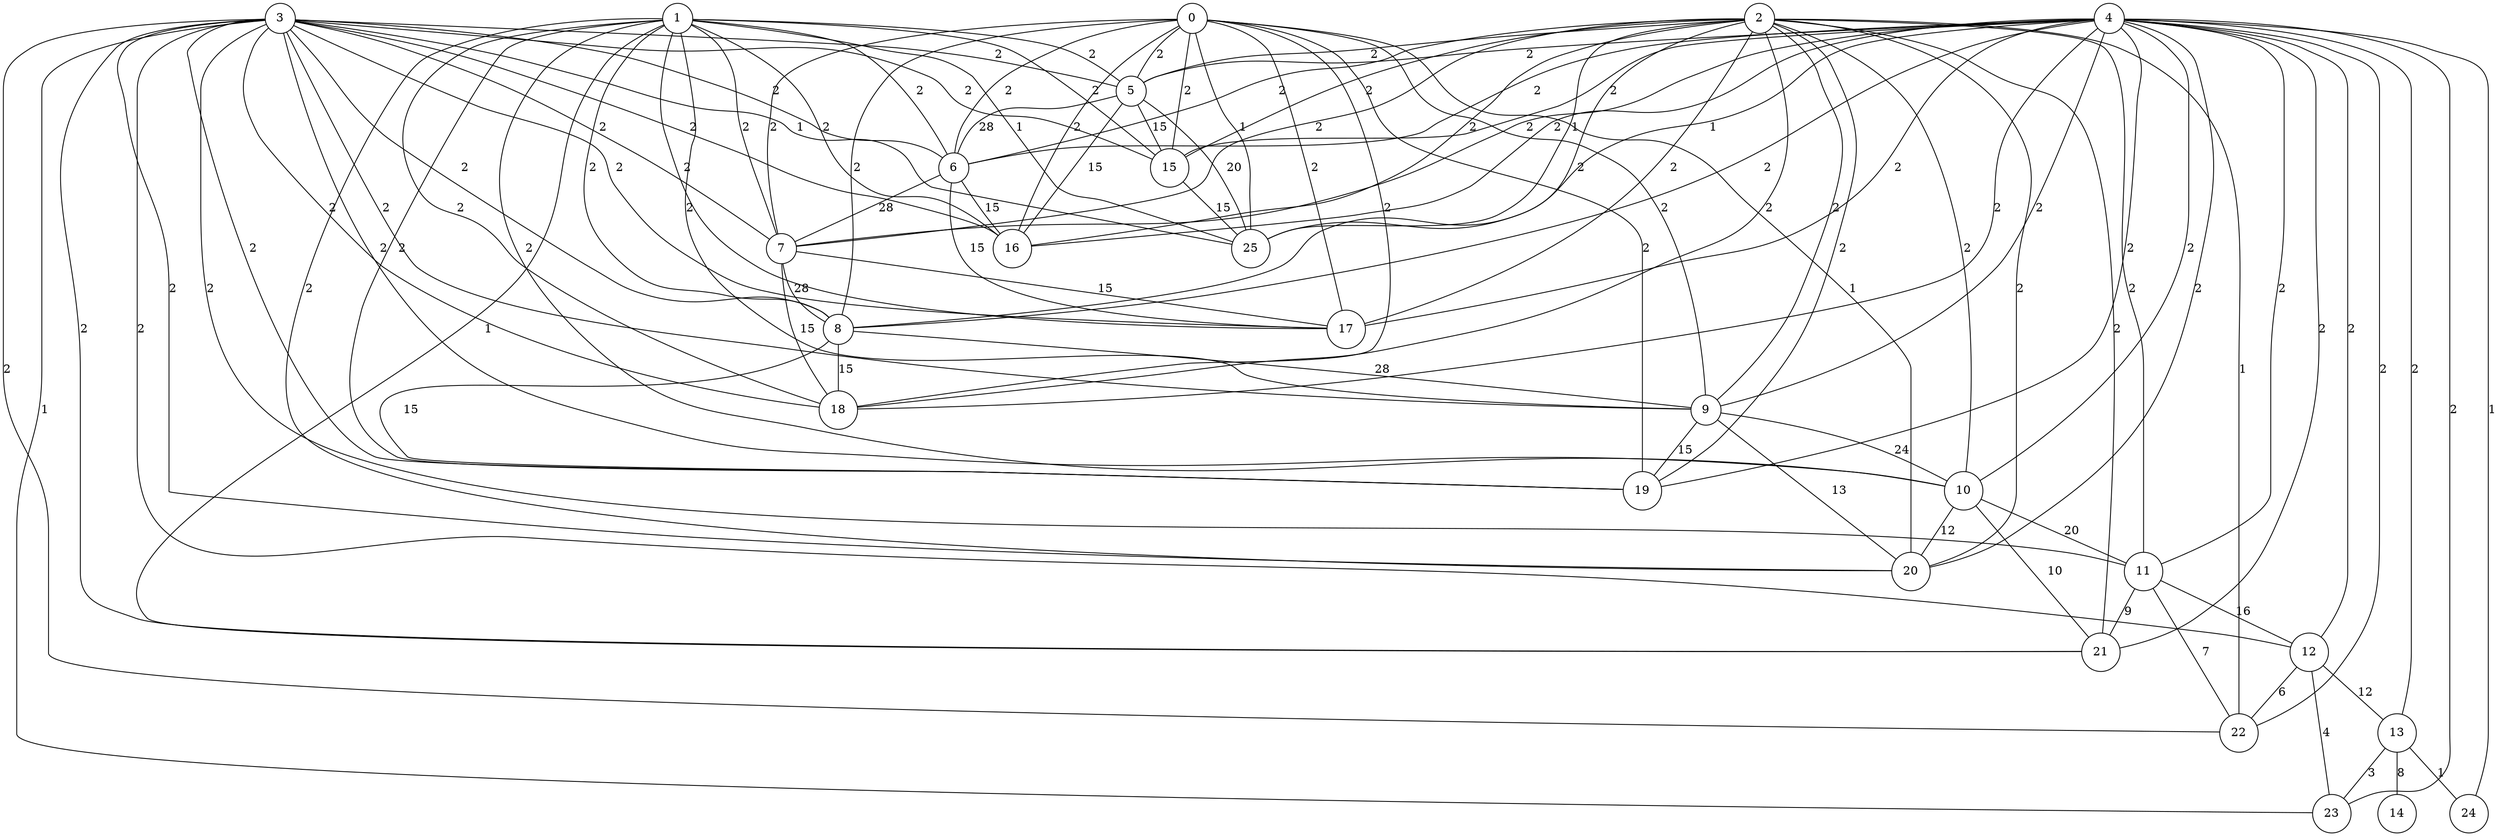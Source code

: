 graph qubit_interaction_graph {
    node [shape=circle];
    0 -- 5 [label=2];
    0 -- 15 [label=2];
    0 -- 6 [label=2];
    0 -- 16 [label=2];
    0 -- 7 [label=2];
    0 -- 17 [label=2];
    0 -- 8 [label=2];
    0 -- 18 [label=2];
    0 -- 9 [label=2];
    0 -- 19 [label=2];
    0 -- 20 [label=1];
    0 -- 25 [label=1];
    1 -- 5 [label=2];
    1 -- 15 [label=2];
    1 -- 6 [label=2];
    1 -- 16 [label=2];
    1 -- 7 [label=2];
    1 -- 17 [label=2];
    1 -- 8 [label=2];
    1 -- 18 [label=2];
    1 -- 9 [label=2];
    1 -- 19 [label=2];
    1 -- 10 [label=2];
    1 -- 20 [label=2];
    1 -- 21 [label=1];
    1 -- 25 [label=1];
    2 -- 5 [label=2];
    2 -- 15 [label=2];
    2 -- 6 [label=2];
    2 -- 16 [label=2];
    2 -- 7 [label=2];
    2 -- 17 [label=2];
    2 -- 8 [label=2];
    2 -- 18 [label=2];
    2 -- 9 [label=2];
    2 -- 19 [label=2];
    2 -- 10 [label=2];
    2 -- 20 [label=2];
    2 -- 11 [label=2];
    2 -- 21 [label=2];
    2 -- 22 [label=1];
    2 -- 25 [label=1];
    3 -- 5 [label=2];
    3 -- 15 [label=2];
    3 -- 6 [label=2];
    3 -- 16 [label=2];
    3 -- 7 [label=2];
    3 -- 17 [label=2];
    3 -- 8 [label=2];
    3 -- 18 [label=2];
    3 -- 9 [label=2];
    3 -- 19 [label=2];
    3 -- 10 [label=2];
    3 -- 20 [label=2];
    3 -- 11 [label=2];
    3 -- 21 [label=2];
    3 -- 12 [label=2];
    3 -- 22 [label=2];
    3 -- 23 [label=1];
    3 -- 25 [label=1];
    4 -- 5 [label=2];
    4 -- 15 [label=2];
    4 -- 6 [label=2];
    4 -- 16 [label=2];
    4 -- 7 [label=2];
    4 -- 17 [label=2];
    4 -- 8 [label=2];
    4 -- 18 [label=2];
    4 -- 9 [label=2];
    4 -- 19 [label=2];
    4 -- 10 [label=2];
    4 -- 20 [label=2];
    4 -- 11 [label=2];
    4 -- 21 [label=2];
    4 -- 12 [label=2];
    4 -- 22 [label=2];
    4 -- 13 [label=2];
    4 -- 23 [label=2];
    4 -- 24 [label=1];
    4 -- 25 [label=1];
    5 -- 15 [label=15];
    5 -- 25 [label=20];
    5 -- 6 [label=28];
    5 -- 16 [label=15];
    6 -- 16 [label=15];
    6 -- 7 [label=28];
    6 -- 17 [label=15];
    7 -- 17 [label=15];
    7 -- 8 [label=28];
    7 -- 18 [label=15];
    8 -- 18 [label=15];
    8 -- 9 [label=28];
    8 -- 19 [label=15];
    9 -- 19 [label=15];
    9 -- 20 [label=13];
    9 -- 10 [label=24];
    10 -- 11 [label=20];
    10 -- 20 [label=12];
    10 -- 21 [label=10];
    11 -- 12 [label=16];
    11 -- 21 [label=9];
    11 -- 22 [label=7];
    12 -- 13 [label=12];
    12 -- 22 [label=6];
    12 -- 23 [label=4];
    13 -- 14 [label=8];
    13 -- 23 [label=3];
    13 -- 24 [label=1];
    15 -- 25 [label=15];
}